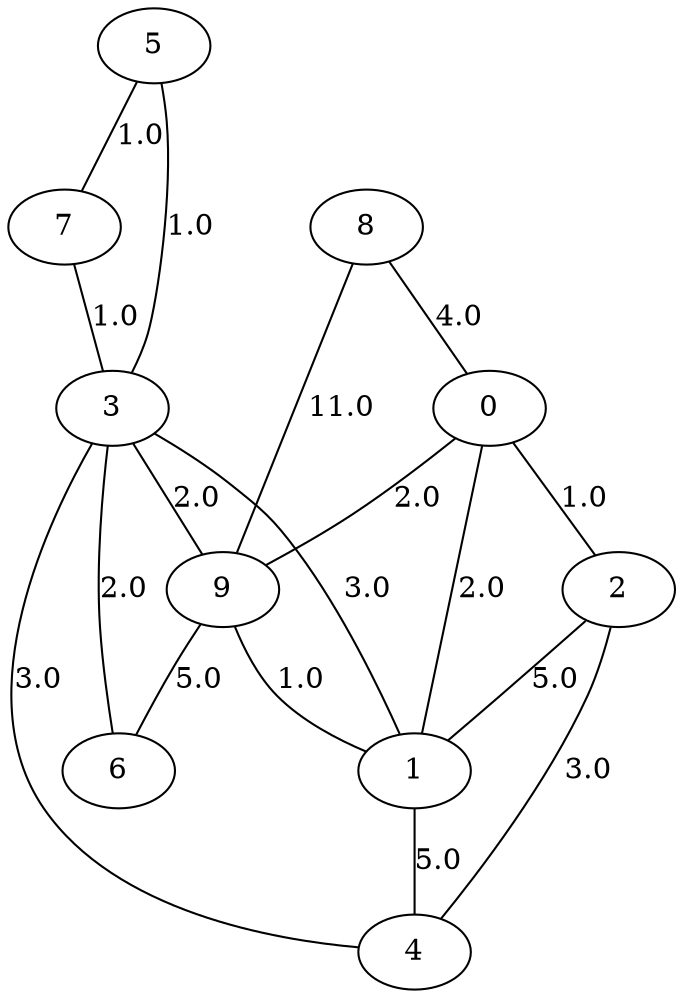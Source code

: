 graph {
    5 -- 7[label=1.0];
    3 -- 5[label=1.0];
    6 -- 3[label=2.0];
    8 -- 9[label=11.0];
    0 -- 2[label=1.0];
    2 -- 4[label=3.0];
    9 -- 6[label=5.0];
    2 -- 1[label=5.0];
    0 -- 9[label=2.0];
    0 -- 1[label=2.0];
    4 -- 3[label=3.0];
    3 -- 9[label=2.0];
    7 -- 3[label=1.0];
    8 -- 0[label=4.0];
    1 -- 4[label=5.0];
    1 -- 3[label=3.0];
    9 -- 1[label=1.0];
}